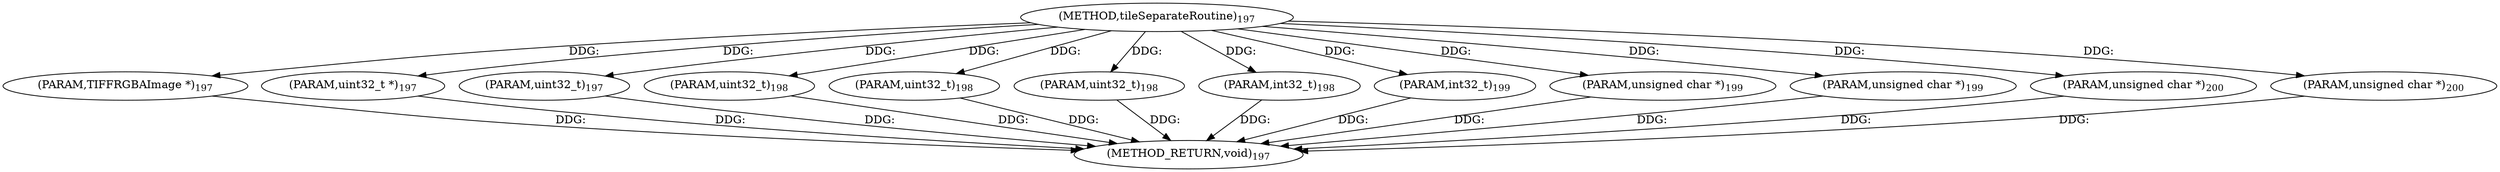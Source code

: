 digraph "tileSeparateRoutine" {  
"8223" [label = <(METHOD,tileSeparateRoutine)<SUB>197</SUB>> ]
"8236" [label = <(METHOD_RETURN,void)<SUB>197</SUB>> ]
"8224" [label = <(PARAM,TIFFRGBAImage *)<SUB>197</SUB>> ]
"8225" [label = <(PARAM,uint32_t *)<SUB>197</SUB>> ]
"8226" [label = <(PARAM,uint32_t)<SUB>197</SUB>> ]
"8227" [label = <(PARAM,uint32_t)<SUB>198</SUB>> ]
"8228" [label = <(PARAM,uint32_t)<SUB>198</SUB>> ]
"8229" [label = <(PARAM,uint32_t)<SUB>198</SUB>> ]
"8230" [label = <(PARAM,int32_t)<SUB>198</SUB>> ]
"8231" [label = <(PARAM,int32_t)<SUB>199</SUB>> ]
"8232" [label = <(PARAM,unsigned char *)<SUB>199</SUB>> ]
"8233" [label = <(PARAM,unsigned char *)<SUB>199</SUB>> ]
"8234" [label = <(PARAM,unsigned char *)<SUB>200</SUB>> ]
"8235" [label = <(PARAM,unsigned char *)<SUB>200</SUB>> ]
  "8224" -> "8236"  [ label = "DDG: "] 
  "8225" -> "8236"  [ label = "DDG: "] 
  "8226" -> "8236"  [ label = "DDG: "] 
  "8227" -> "8236"  [ label = "DDG: "] 
  "8228" -> "8236"  [ label = "DDG: "] 
  "8229" -> "8236"  [ label = "DDG: "] 
  "8230" -> "8236"  [ label = "DDG: "] 
  "8231" -> "8236"  [ label = "DDG: "] 
  "8232" -> "8236"  [ label = "DDG: "] 
  "8233" -> "8236"  [ label = "DDG: "] 
  "8234" -> "8236"  [ label = "DDG: "] 
  "8235" -> "8236"  [ label = "DDG: "] 
  "8223" -> "8224"  [ label = "DDG: "] 
  "8223" -> "8225"  [ label = "DDG: "] 
  "8223" -> "8226"  [ label = "DDG: "] 
  "8223" -> "8227"  [ label = "DDG: "] 
  "8223" -> "8228"  [ label = "DDG: "] 
  "8223" -> "8229"  [ label = "DDG: "] 
  "8223" -> "8230"  [ label = "DDG: "] 
  "8223" -> "8231"  [ label = "DDG: "] 
  "8223" -> "8232"  [ label = "DDG: "] 
  "8223" -> "8233"  [ label = "DDG: "] 
  "8223" -> "8234"  [ label = "DDG: "] 
  "8223" -> "8235"  [ label = "DDG: "] 
}
